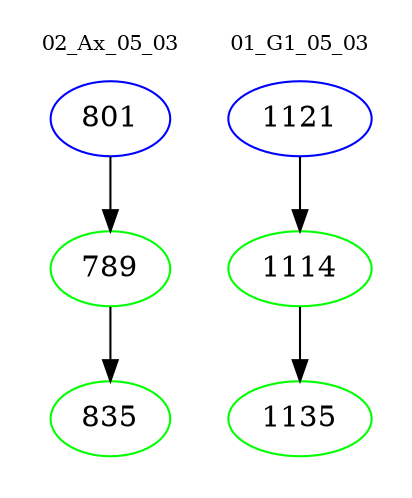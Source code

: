 digraph{
subgraph cluster_0 {
color = white
label = "02_Ax_05_03";
fontsize=10;
T0_801 [label="801", color="blue"]
T0_801 -> T0_789 [color="black"]
T0_789 [label="789", color="green"]
T0_789 -> T0_835 [color="black"]
T0_835 [label="835", color="green"]
}
subgraph cluster_1 {
color = white
label = "01_G1_05_03";
fontsize=10;
T1_1121 [label="1121", color="blue"]
T1_1121 -> T1_1114 [color="black"]
T1_1114 [label="1114", color="green"]
T1_1114 -> T1_1135 [color="black"]
T1_1135 [label="1135", color="green"]
}
}
